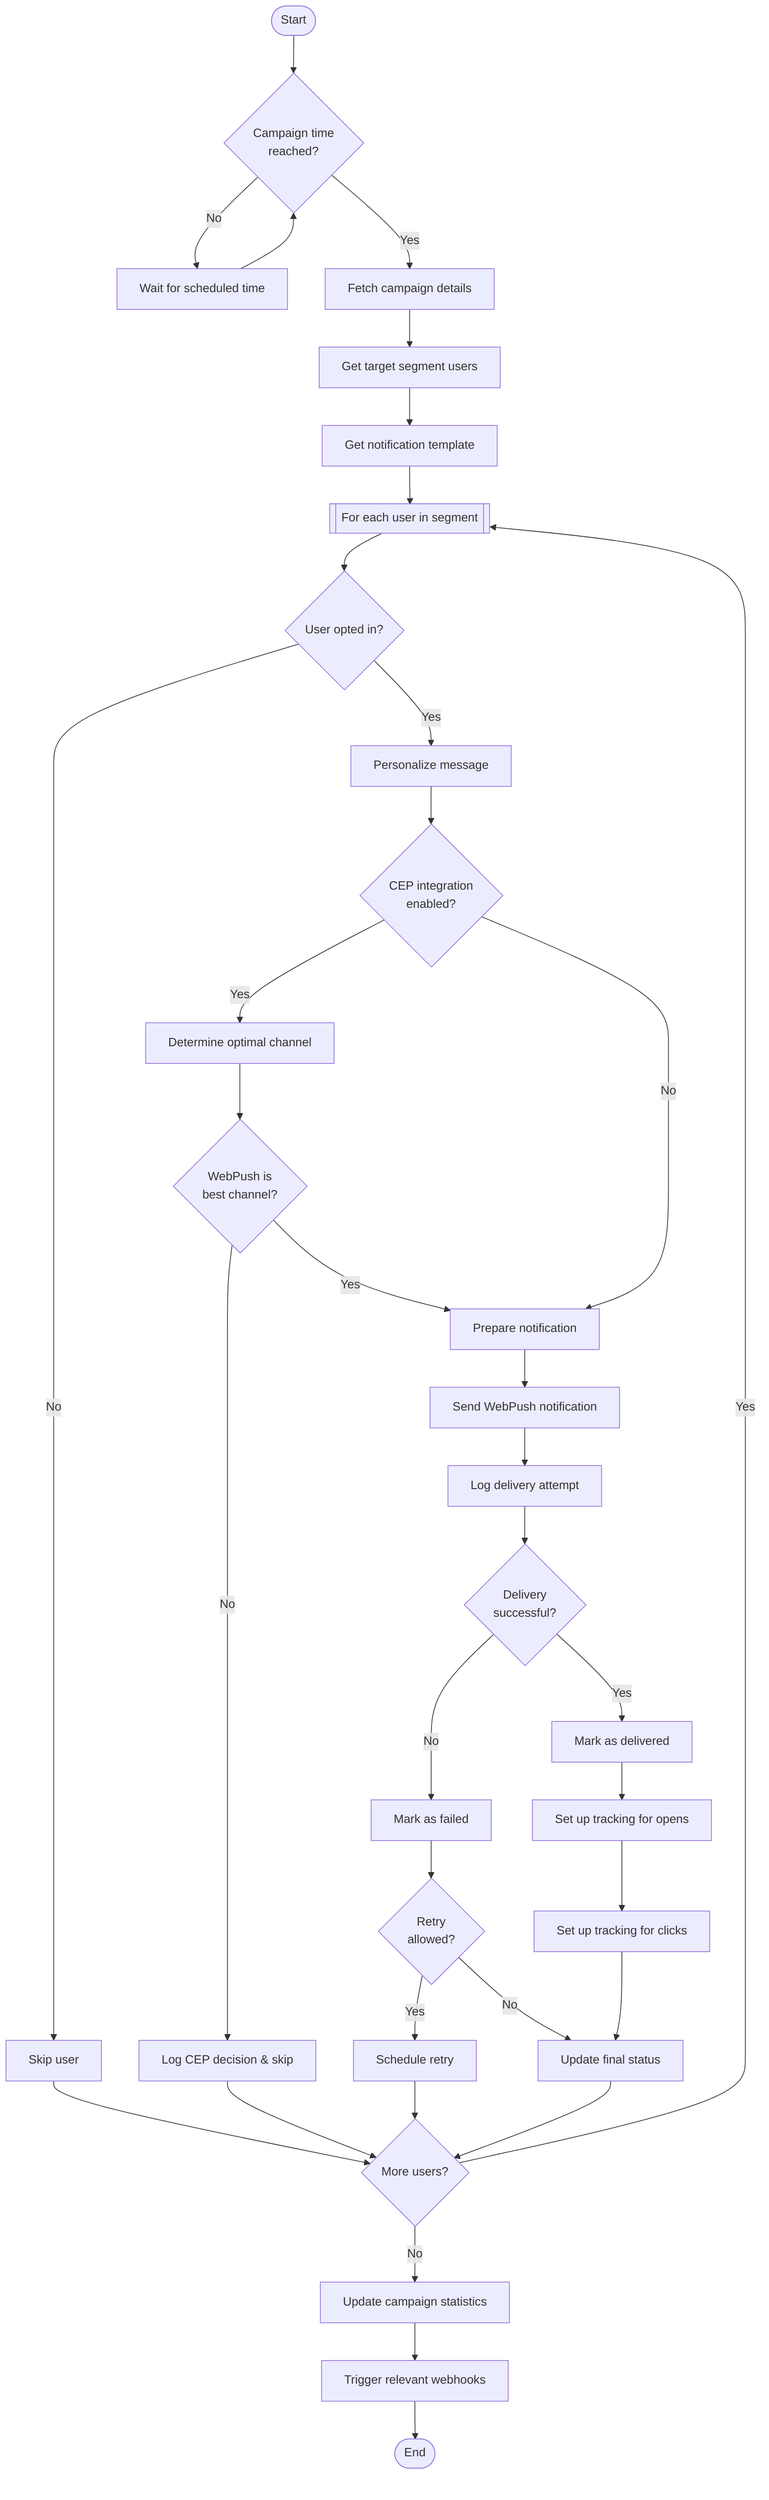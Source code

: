 flowchart TD
    start([Start]) --> campaignTime{Campaign time\nreached?}
    
    campaignTime -->|No| waitForTime[Wait for scheduled time]
    waitForTime --> campaignTime
    
    campaignTime -->|Yes| fetchCampaign[Fetch campaign details]
    fetchCampaign --> fetchSegment[Get target segment users]
    fetchSegment --> fetchTemplate[Get notification template]
    
    fetchTemplate --> loopUsers[["For each user in segment"]]
    loopUsers --> checkOpted{User opted in?}
    
    checkOpted -->|No| skipUser[Skip user]
    checkOpted -->|Yes| personalize[Personalize message]
    
    personalize --> checkCEP{CEP integration\nenabled?}
    checkCEP -->|Yes| determineBestChannel[Determine optimal channel]
    determineBestChannel --> isBestChannel{WebPush is\nbest channel?}
    isBestChannel -->|No| logDecision[Log CEP decision & skip]
    isBestChannel -->|Yes| prepareNotification[Prepare notification]
    
    checkCEP -->|No| prepareNotification
    
    prepareNotification --> sendNotification[Send WebPush notification]
    sendNotification --> logDeliveryAttempt[Log delivery attempt]
    logDeliveryAttempt --> checkDelivery{Delivery\nsuccessful?}
    
    checkDelivery -->|Yes| markDelivered[Mark as delivered]
    checkDelivery -->|No| markFailed[Mark as failed]
    markFailed --> checkRetry{Retry\nallowed?}
    
    checkRetry -->|Yes| scheduleRetry[Schedule retry]
    checkRetry -->|No| updateStatus[Update final status]
    
    markDelivered --> trackOpen[Set up tracking for opens]
    trackOpen --> trackClick[Set up tracking for clicks]
    trackClick --> updateStatus
    
    skipUser --> nextUser{More users?}
    logDecision --> nextUser
    scheduleRetry --> nextUser
    updateStatus --> nextUser
    
    nextUser -->|Yes| loopUsers
    nextUser -->|No| updateCampaignStats[Update campaign statistics]
    updateCampaignStats --> triggerWebhooks[Trigger relevant webhooks]
    triggerWebhooks --> endNode([End])